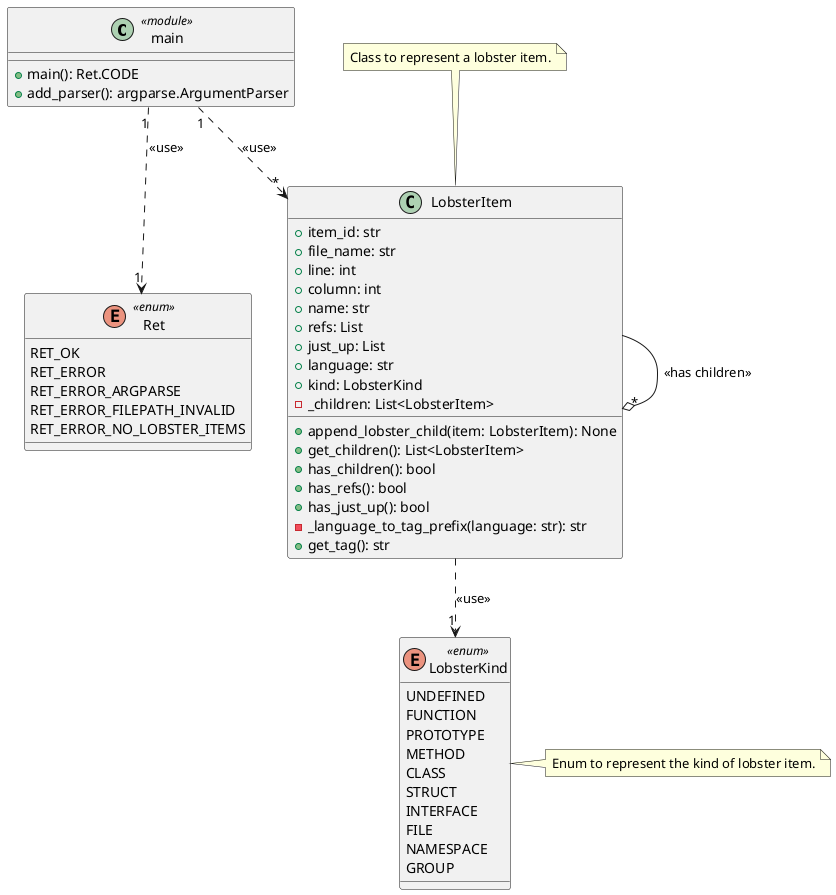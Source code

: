 @startuml class_diagram

' Setting ''''''''''''''''''''''''''''''''''''''''''''''''''''''''''''''''''''''''''''''''''''''''''

' Components '''''''''''''''''''''''''''''''''''''''''''''''''''''''''''''''''''''''''''''''''''''''

class main <<module>> {
  + main(): Ret.CODE
  + add_parser(): argparse.ArgumentParser
}

enum Ret <<enum>> {
    RET_OK
    RET_ERROR
    RET_ERROR_ARGPARSE
    RET_ERROR_FILEPATH_INVALID
    RET_ERROR_NO_LOBSTER_ITEMS 
}

enum LobsterKind <<enum>> {
    UNDEFINED
    FUNCTION
    PROTOTYPE
    METHOD
    CLASS
    STRUCT
    INTERFACE
    FILE
    NAMESPACE
    GROUP
}

note right of LobsterKind
  Enum to represent the kind of lobster item.
end note

class LobsterItem {
    + item_id: str
    + file_name: str
    + line: int
    + column: int
    + name: str
    + refs: List
    + just_up: List
    + language: str
    + kind: LobsterKind
    - _children: List<LobsterItem>

    + append_lobster_child(item: LobsterItem): None 
    + get_children(): List<LobsterItem>
    + has_children(): bool
    + has_refs(): bool
    + has_just_up(): bool
    - _language_to_tag_prefix(language: str): str
    + get_tag(): str
}

note top of LobsterItem
  Class to represent a lobster item.
end note


' Flows ''''''''''''''''''''''''''''''''''''''''''''''''''''''''''''''''''''''''''''''''''''''''''''

main "1" ..> "*" LobsterItem : <<use>>
main "1" ..> "1" Ret : <<use>>
LobsterItem ..> "1" LobsterKind : <<use>>
LobsterItem --o "*" LobsterItem : <<has children>>

@enduml